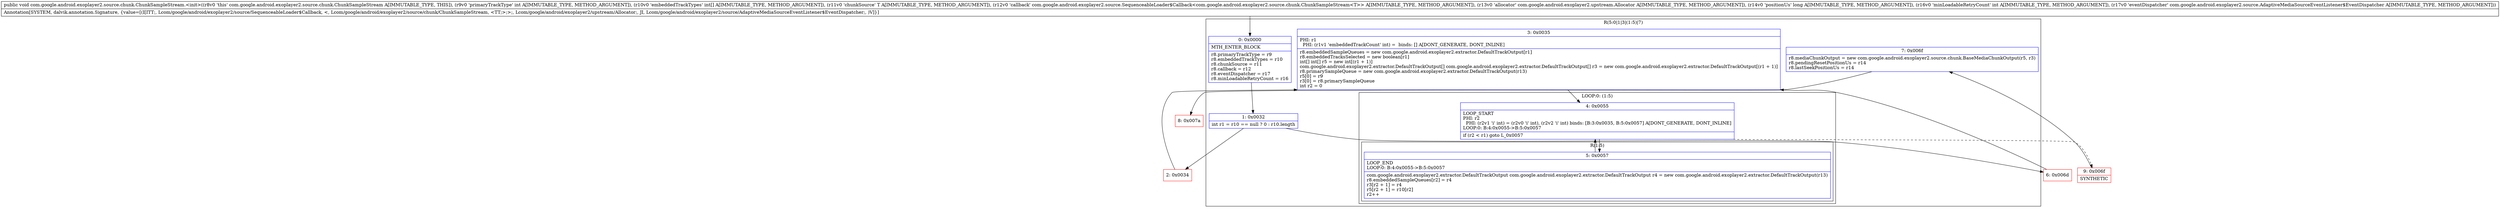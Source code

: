 digraph "CFG forcom.google.android.exoplayer2.source.chunk.ChunkSampleStream.\<init\>(I[ILcom\/google\/android\/exoplayer2\/source\/chunk\/ChunkSource;Lcom\/google\/android\/exoplayer2\/source\/SequenceableLoader$Callback;Lcom\/google\/android\/exoplayer2\/upstream\/Allocator;JILcom\/google\/android\/exoplayer2\/source\/AdaptiveMediaSourceEventListener$EventDispatcher;)V" {
subgraph cluster_Region_960021340 {
label = "R(5:0|1|3|(1:5)|7)";
node [shape=record,color=blue];
Node_0 [shape=record,label="{0\:\ 0x0000|MTH_ENTER_BLOCK\l|r8.primaryTrackType = r9\lr8.embeddedTrackTypes = r10\lr8.chunkSource = r11\lr8.callback = r12\lr8.eventDispatcher = r17\lr8.minLoadableRetryCount = r16\l}"];
Node_1 [shape=record,label="{1\:\ 0x0032|int r1 = r10 == null ? 0 : r10.length\l}"];
Node_3 [shape=record,label="{3\:\ 0x0035|PHI: r1 \l  PHI: (r1v1 'embeddedTrackCount' int) =  binds: [] A[DONT_GENERATE, DONT_INLINE]\l|r8.embeddedSampleQueues = new com.google.android.exoplayer2.extractor.DefaultTrackOutput[r1]\lr8.embeddedTracksSelected = new boolean[r1]\lint[] int[] r5 = new int[(r1 + 1)]\lcom.google.android.exoplayer2.extractor.DefaultTrackOutput[] com.google.android.exoplayer2.extractor.DefaultTrackOutput[] r3 = new com.google.android.exoplayer2.extractor.DefaultTrackOutput[(r1 + 1)]\lr8.primarySampleQueue = new com.google.android.exoplayer2.extractor.DefaultTrackOutput(r13)\lr5[0] = r9\lr3[0] = r8.primarySampleQueue\lint r2 = 0\l}"];
subgraph cluster_LoopRegion_954796555 {
label = "LOOP:0: (1:5)";
node [shape=record,color=blue];
Node_4 [shape=record,label="{4\:\ 0x0055|LOOP_START\lPHI: r2 \l  PHI: (r2v1 'i' int) = (r2v0 'i' int), (r2v2 'i' int) binds: [B:3:0x0035, B:5:0x0057] A[DONT_GENERATE, DONT_INLINE]\lLOOP:0: B:4:0x0055\-\>B:5:0x0057\l|if (r2 \< r1) goto L_0x0057\l}"];
subgraph cluster_Region_1762201274 {
label = "R(1:5)";
node [shape=record,color=blue];
Node_5 [shape=record,label="{5\:\ 0x0057|LOOP_END\lLOOP:0: B:4:0x0055\-\>B:5:0x0057\l|com.google.android.exoplayer2.extractor.DefaultTrackOutput com.google.android.exoplayer2.extractor.DefaultTrackOutput r4 = new com.google.android.exoplayer2.extractor.DefaultTrackOutput(r13)\lr8.embeddedSampleQueues[r2] = r4\lr3[r2 + 1] = r4\lr5[r2 + 1] = r10[r2]\lr2++\l}"];
}
}
Node_7 [shape=record,label="{7\:\ 0x006f|r8.mediaChunkOutput = new com.google.android.exoplayer2.source.chunk.BaseMediaChunkOutput(r5, r3)\lr8.pendingResetPositionUs = r14\lr8.lastSeekPositionUs = r14\l}"];
}
Node_2 [shape=record,color=red,label="{2\:\ 0x0034}"];
Node_6 [shape=record,color=red,label="{6\:\ 0x006d}"];
Node_8 [shape=record,color=red,label="{8\:\ 0x007a}"];
Node_9 [shape=record,color=red,label="{9\:\ 0x006f|SYNTHETIC\l}"];
MethodNode[shape=record,label="{public void com.google.android.exoplayer2.source.chunk.ChunkSampleStream.\<init\>((r8v0 'this' com.google.android.exoplayer2.source.chunk.ChunkSampleStream A[IMMUTABLE_TYPE, THIS]), (r9v0 'primaryTrackType' int A[IMMUTABLE_TYPE, METHOD_ARGUMENT]), (r10v0 'embeddedTrackTypes' int[] A[IMMUTABLE_TYPE, METHOD_ARGUMENT]), (r11v0 'chunkSource' T A[IMMUTABLE_TYPE, METHOD_ARGUMENT]), (r12v0 'callback' com.google.android.exoplayer2.source.SequenceableLoader$Callback\<com.google.android.exoplayer2.source.chunk.ChunkSampleStream\<T\>\> A[IMMUTABLE_TYPE, METHOD_ARGUMENT]), (r13v0 'allocator' com.google.android.exoplayer2.upstream.Allocator A[IMMUTABLE_TYPE, METHOD_ARGUMENT]), (r14v0 'positionUs' long A[IMMUTABLE_TYPE, METHOD_ARGUMENT]), (r16v0 'minLoadableRetryCount' int A[IMMUTABLE_TYPE, METHOD_ARGUMENT]), (r17v0 'eventDispatcher' com.google.android.exoplayer2.source.AdaptiveMediaSourceEventListener$EventDispatcher A[IMMUTABLE_TYPE, METHOD_ARGUMENT]))  | Annotation[SYSTEM, dalvik.annotation.Signature, \{value=[(I[ITT;, Lcom\/google\/android\/exoplayer2\/source\/SequenceableLoader$Callback, \<, Lcom\/google\/android\/exoplayer2\/source\/chunk\/ChunkSampleStream, \<TT;\>;\>;, Lcom\/google\/android\/exoplayer2\/upstream\/Allocator;, JI, Lcom\/google\/android\/exoplayer2\/source\/AdaptiveMediaSourceEventListener$EventDispatcher;, )V]\}]\l}"];
MethodNode -> Node_0;
Node_0 -> Node_1;
Node_1 -> Node_2;
Node_1 -> Node_6;
Node_3 -> Node_4;
Node_4 -> Node_5;
Node_4 -> Node_9[style=dashed];
Node_5 -> Node_4;
Node_7 -> Node_8;
Node_2 -> Node_3;
Node_6 -> Node_3;
Node_9 -> Node_7;
}

